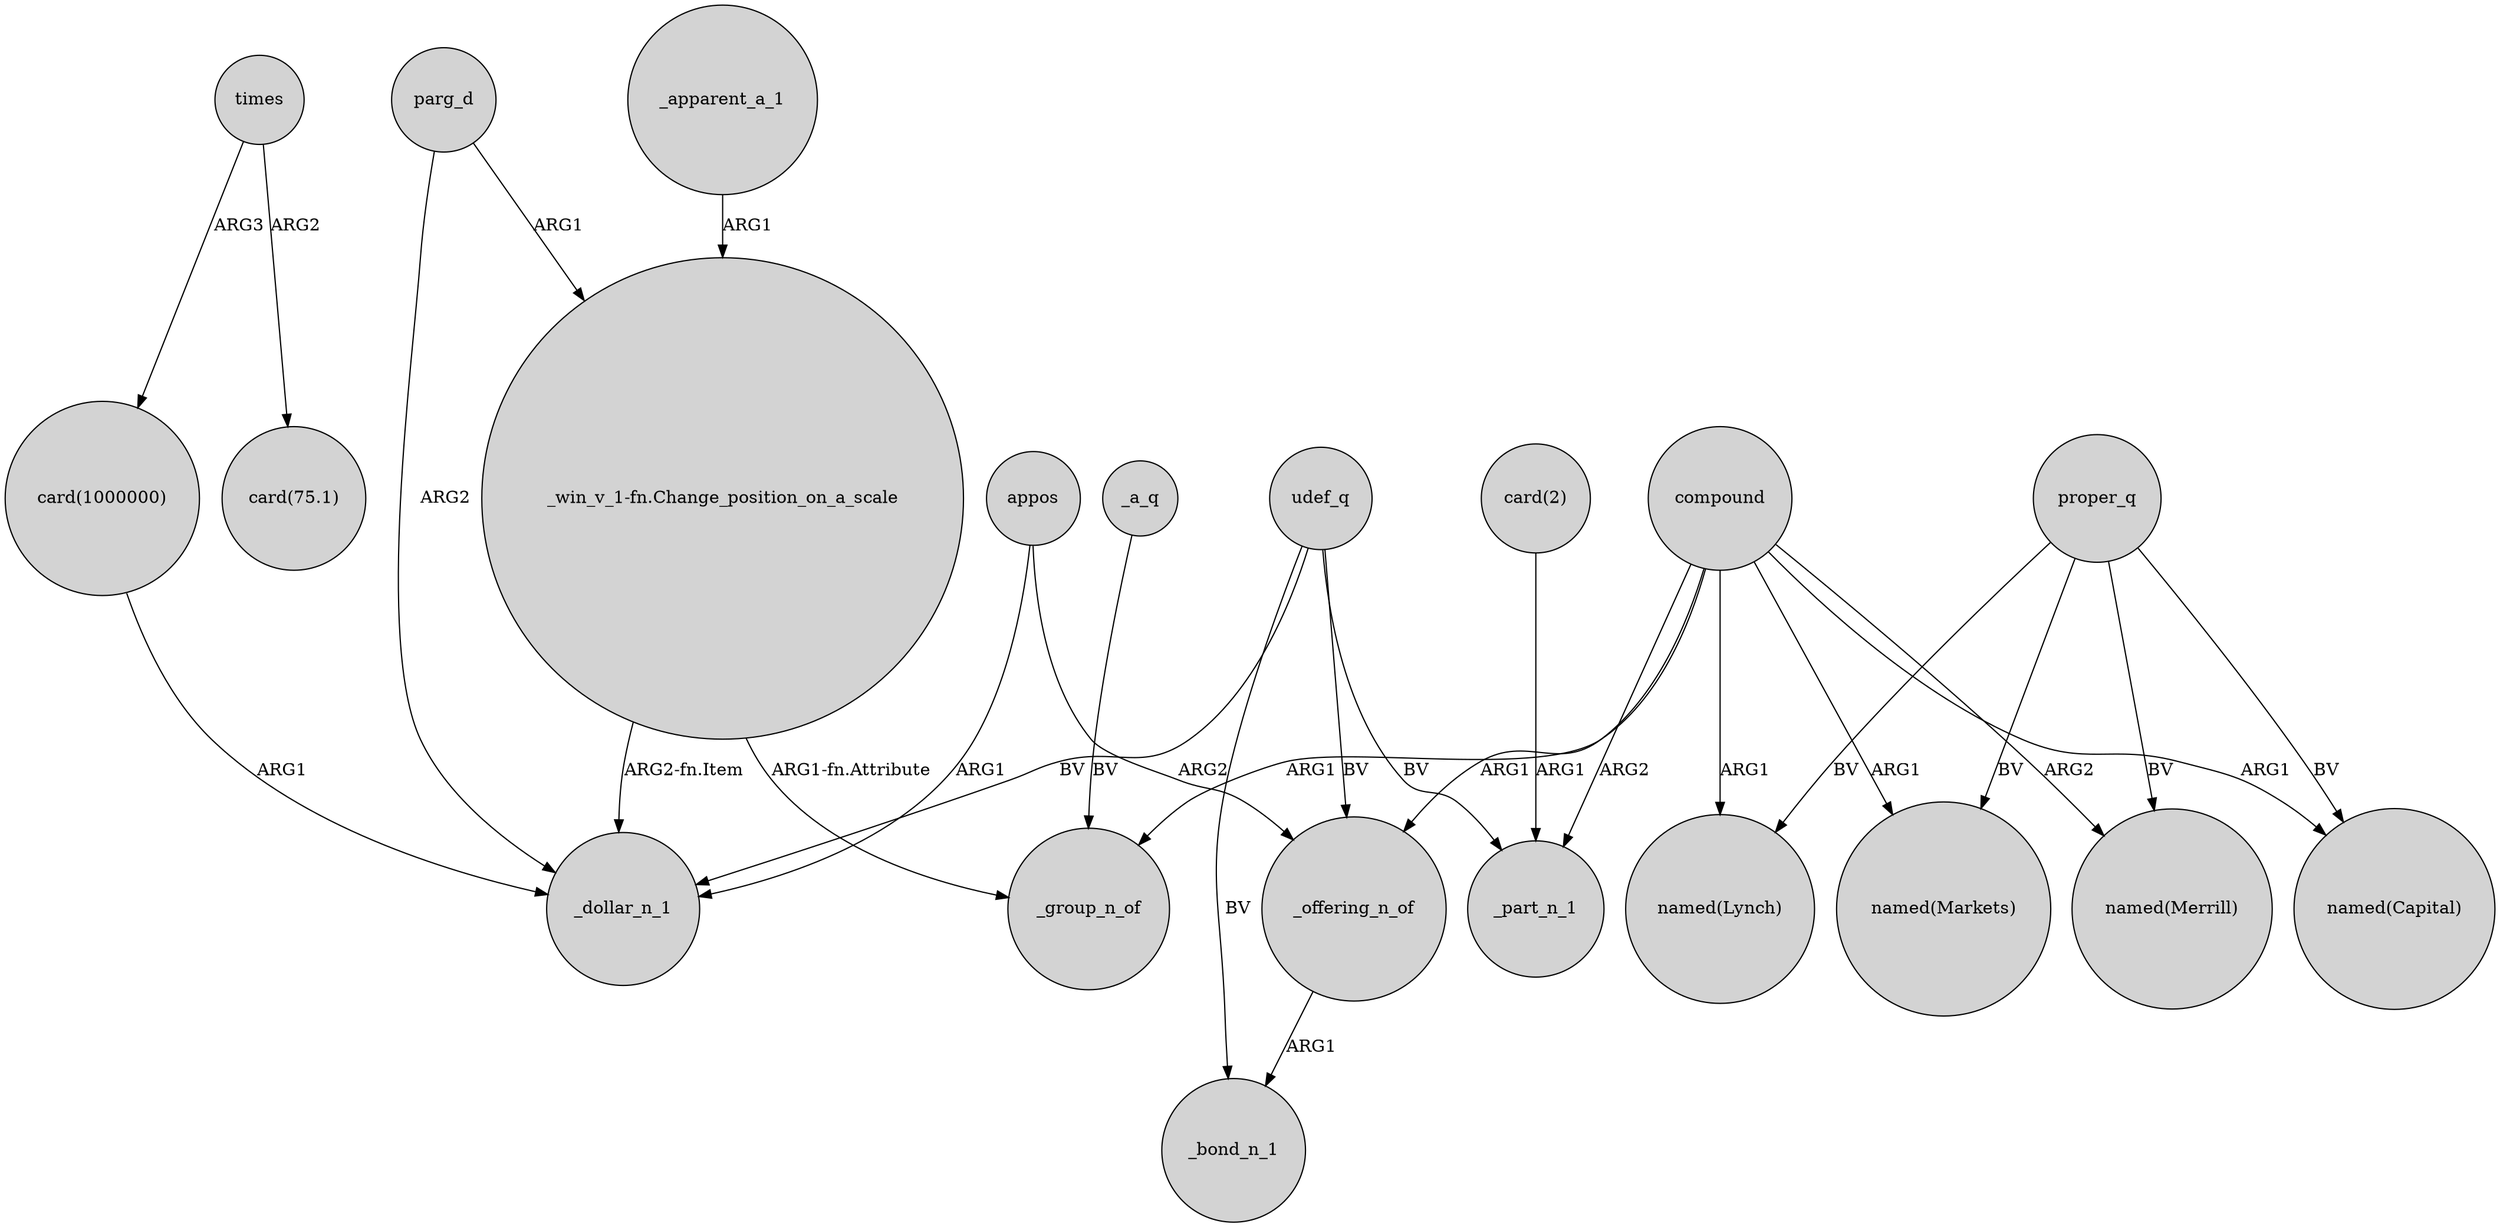 digraph {
	node [shape=circle style=filled]
	parg_d -> _dollar_n_1 [label=ARG2]
	"card(2)" -> _part_n_1 [label=ARG1]
	udef_q -> _bond_n_1 [label=BV]
	proper_q -> "named(Merrill)" [label=BV]
	appos -> _offering_n_of [label=ARG2]
	"_win_v_1-fn.Change_position_on_a_scale" -> _dollar_n_1 [label="ARG2-fn.Item"]
	_offering_n_of -> _bond_n_1 [label=ARG1]
	proper_q -> "named(Capital)" [label=BV]
	compound -> _offering_n_of [label=ARG1]
	times -> "card(1000000)" [label=ARG3]
	compound -> _group_n_of [label=ARG1]
	_a_q -> _group_n_of [label=BV]
	parg_d -> "_win_v_1-fn.Change_position_on_a_scale" [label=ARG1]
	udef_q -> _dollar_n_1 [label=BV]
	compound -> "named(Markets)" [label=ARG1]
	_apparent_a_1 -> "_win_v_1-fn.Change_position_on_a_scale" [label=ARG1]
	"card(1000000)" -> _dollar_n_1 [label=ARG1]
	proper_q -> "named(Lynch)" [label=BV]
	"_win_v_1-fn.Change_position_on_a_scale" -> _group_n_of [label="ARG1-fn.Attribute"]
	proper_q -> "named(Markets)" [label=BV]
	compound -> "named(Lynch)" [label=ARG1]
	udef_q -> _part_n_1 [label=BV]
	udef_q -> _offering_n_of [label=BV]
	compound -> _part_n_1 [label=ARG2]
	compound -> "named(Capital)" [label=ARG1]
	appos -> _dollar_n_1 [label=ARG1]
	compound -> "named(Merrill)" [label=ARG2]
	times -> "card(75.1)" [label=ARG2]
}
